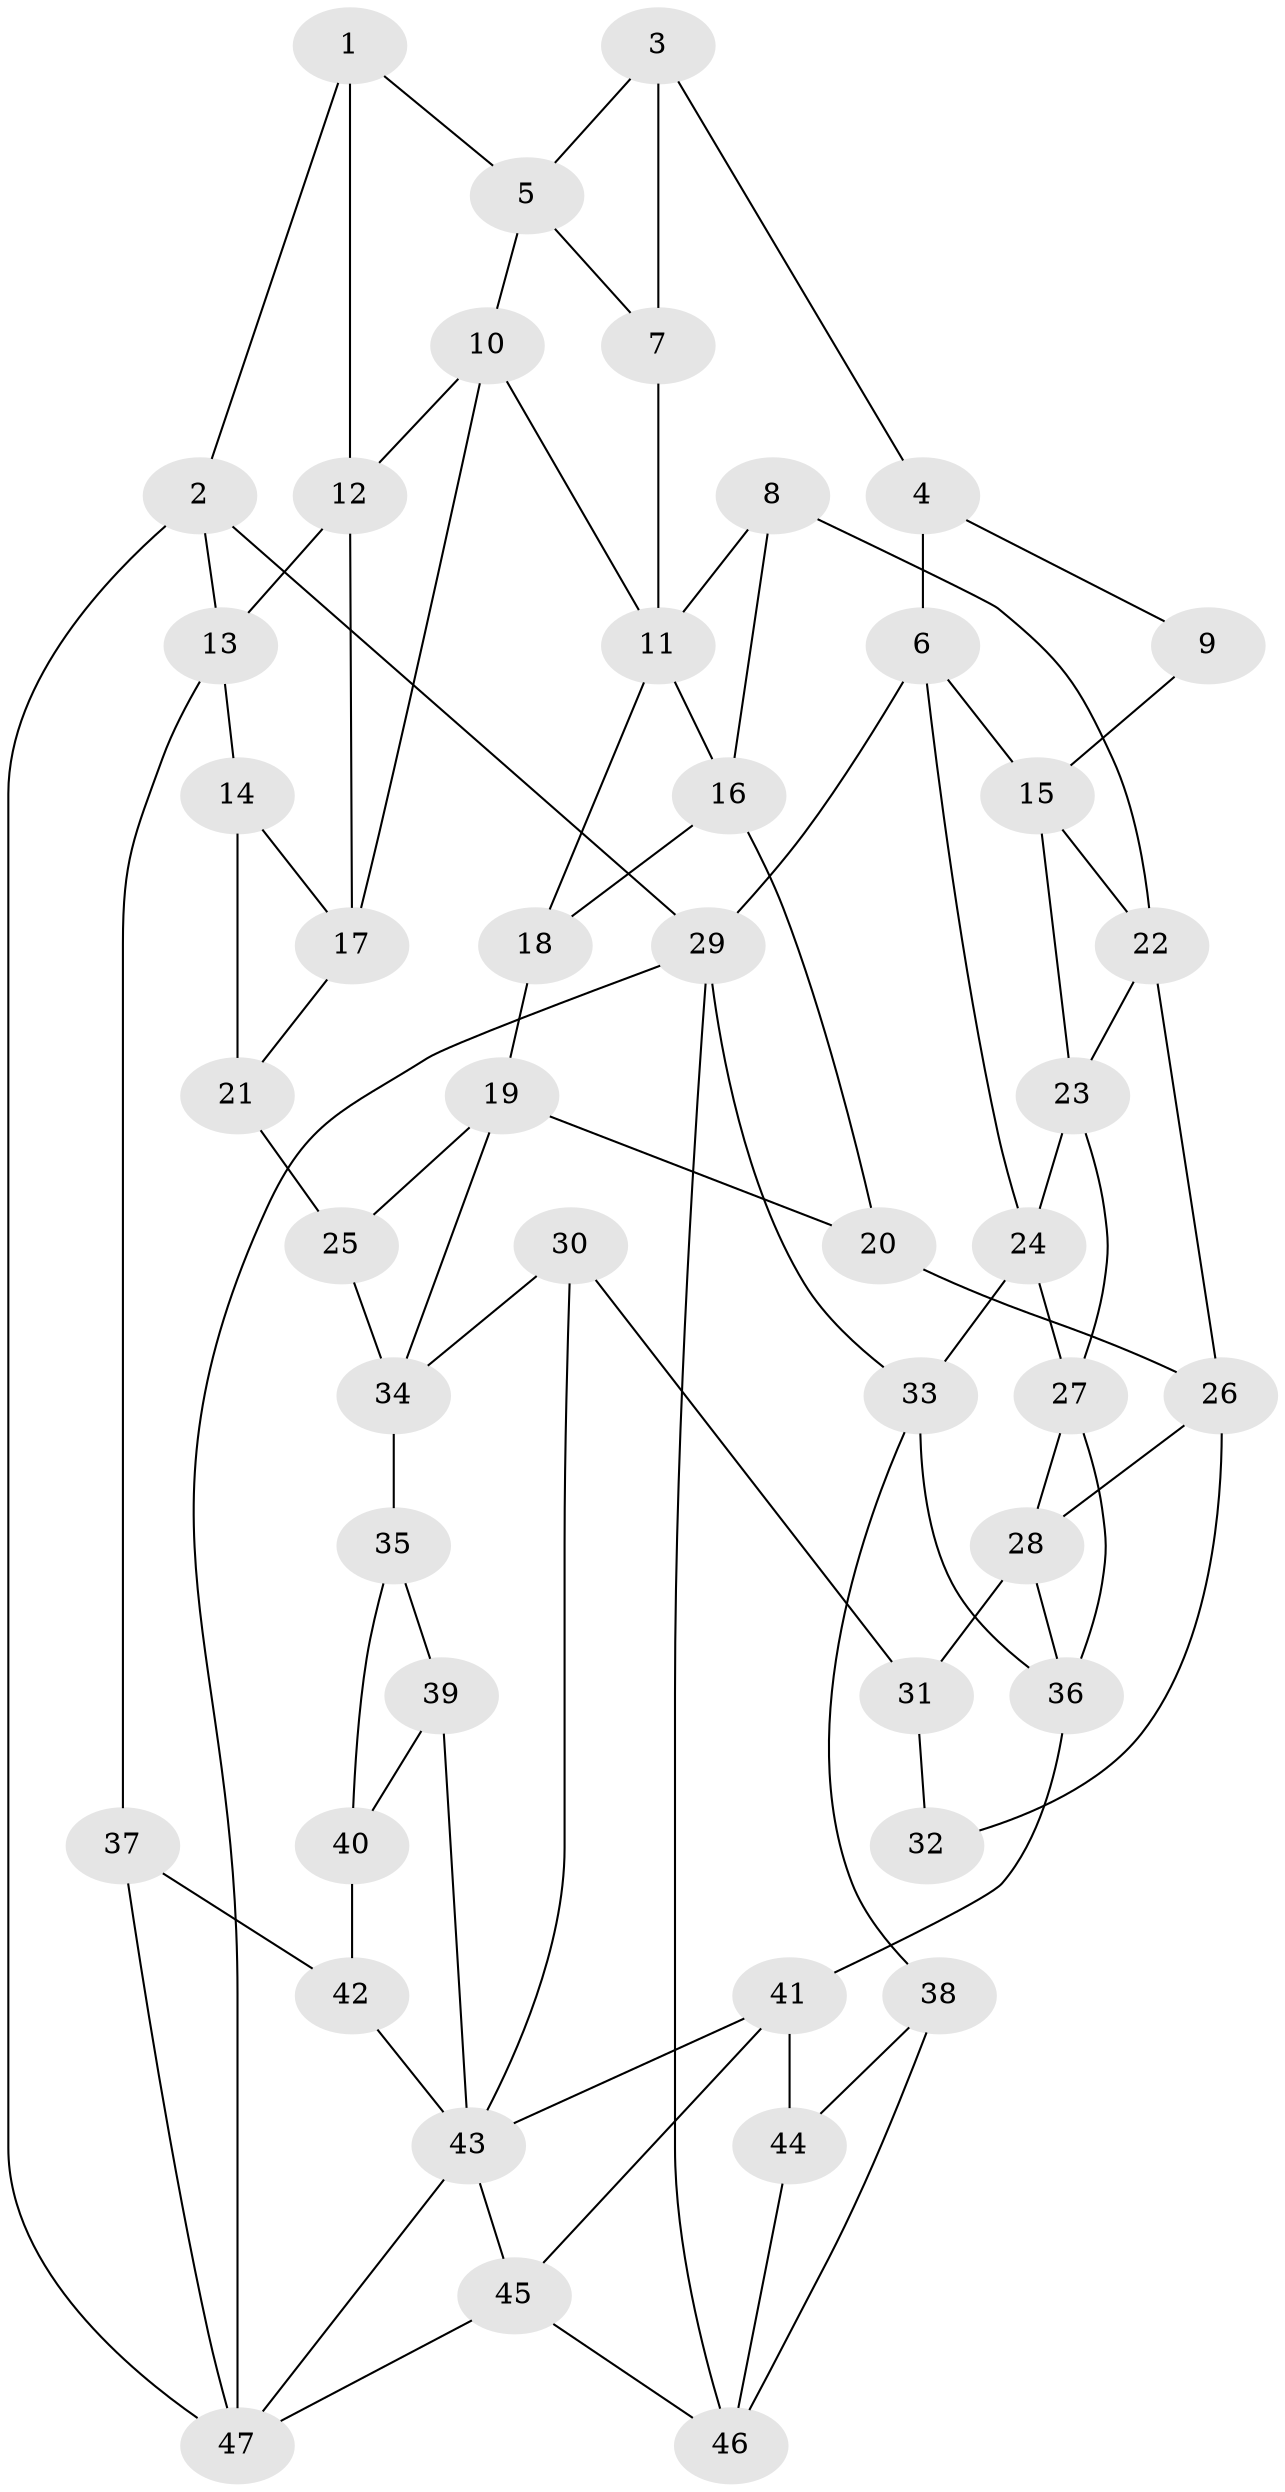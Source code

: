 // original degree distribution, {3: 0.02586206896551724, 4: 0.23275862068965517, 5: 0.5086206896551724, 6: 0.23275862068965517}
// Generated by graph-tools (version 1.1) at 2025/38/03/04/25 23:38:21]
// undirected, 47 vertices, 85 edges
graph export_dot {
  node [color=gray90,style=filled];
  1;
  2;
  3;
  4;
  5;
  6;
  7;
  8;
  9;
  10;
  11;
  12;
  13;
  14;
  15;
  16;
  17;
  18;
  19;
  20;
  21;
  22;
  23;
  24;
  25;
  26;
  27;
  28;
  29;
  30;
  31;
  32;
  33;
  34;
  35;
  36;
  37;
  38;
  39;
  40;
  41;
  42;
  43;
  44;
  45;
  46;
  47;
  1 -- 2 [weight=1.0];
  1 -- 5 [weight=1.0];
  1 -- 12 [weight=1.0];
  2 -- 13 [weight=1.0];
  2 -- 29 [weight=1.0];
  2 -- 47 [weight=1.0];
  3 -- 4 [weight=1.0];
  3 -- 5 [weight=1.0];
  3 -- 7 [weight=1.0];
  4 -- 6 [weight=1.0];
  4 -- 9 [weight=1.0];
  5 -- 7 [weight=1.0];
  5 -- 10 [weight=1.0];
  6 -- 15 [weight=1.0];
  6 -- 24 [weight=1.0];
  6 -- 29 [weight=2.0];
  7 -- 11 [weight=2.0];
  8 -- 11 [weight=1.0];
  8 -- 16 [weight=1.0];
  8 -- 22 [weight=1.0];
  9 -- 15 [weight=2.0];
  10 -- 11 [weight=1.0];
  10 -- 12 [weight=1.0];
  10 -- 17 [weight=1.0];
  11 -- 16 [weight=1.0];
  11 -- 18 [weight=1.0];
  12 -- 13 [weight=1.0];
  12 -- 17 [weight=1.0];
  13 -- 14 [weight=1.0];
  13 -- 37 [weight=1.0];
  14 -- 17 [weight=1.0];
  14 -- 21 [weight=1.0];
  15 -- 22 [weight=1.0];
  15 -- 23 [weight=1.0];
  16 -- 18 [weight=1.0];
  16 -- 20 [weight=1.0];
  17 -- 21 [weight=1.0];
  18 -- 19 [weight=1.0];
  19 -- 20 [weight=1.0];
  19 -- 25 [weight=1.0];
  19 -- 34 [weight=1.0];
  20 -- 26 [weight=1.0];
  21 -- 25 [weight=2.0];
  22 -- 23 [weight=1.0];
  22 -- 26 [weight=1.0];
  23 -- 24 [weight=1.0];
  23 -- 27 [weight=1.0];
  24 -- 27 [weight=1.0];
  24 -- 33 [weight=1.0];
  25 -- 34 [weight=2.0];
  26 -- 28 [weight=1.0];
  26 -- 32 [weight=2.0];
  27 -- 28 [weight=1.0];
  27 -- 36 [weight=1.0];
  28 -- 31 [weight=1.0];
  28 -- 36 [weight=1.0];
  29 -- 33 [weight=1.0];
  29 -- 46 [weight=1.0];
  29 -- 47 [weight=1.0];
  30 -- 31 [weight=1.0];
  30 -- 34 [weight=1.0];
  30 -- 43 [weight=1.0];
  31 -- 32 [weight=2.0];
  33 -- 36 [weight=1.0];
  33 -- 38 [weight=1.0];
  34 -- 35 [weight=1.0];
  35 -- 39 [weight=1.0];
  35 -- 40 [weight=1.0];
  36 -- 41 [weight=1.0];
  37 -- 42 [weight=2.0];
  37 -- 47 [weight=1.0];
  38 -- 44 [weight=1.0];
  38 -- 46 [weight=1.0];
  39 -- 40 [weight=2.0];
  39 -- 43 [weight=1.0];
  40 -- 42 [weight=3.0];
  41 -- 43 [weight=1.0];
  41 -- 44 [weight=2.0];
  41 -- 45 [weight=1.0];
  42 -- 43 [weight=1.0];
  43 -- 45 [weight=1.0];
  43 -- 47 [weight=1.0];
  44 -- 46 [weight=1.0];
  45 -- 46 [weight=1.0];
  45 -- 47 [weight=1.0];
}
